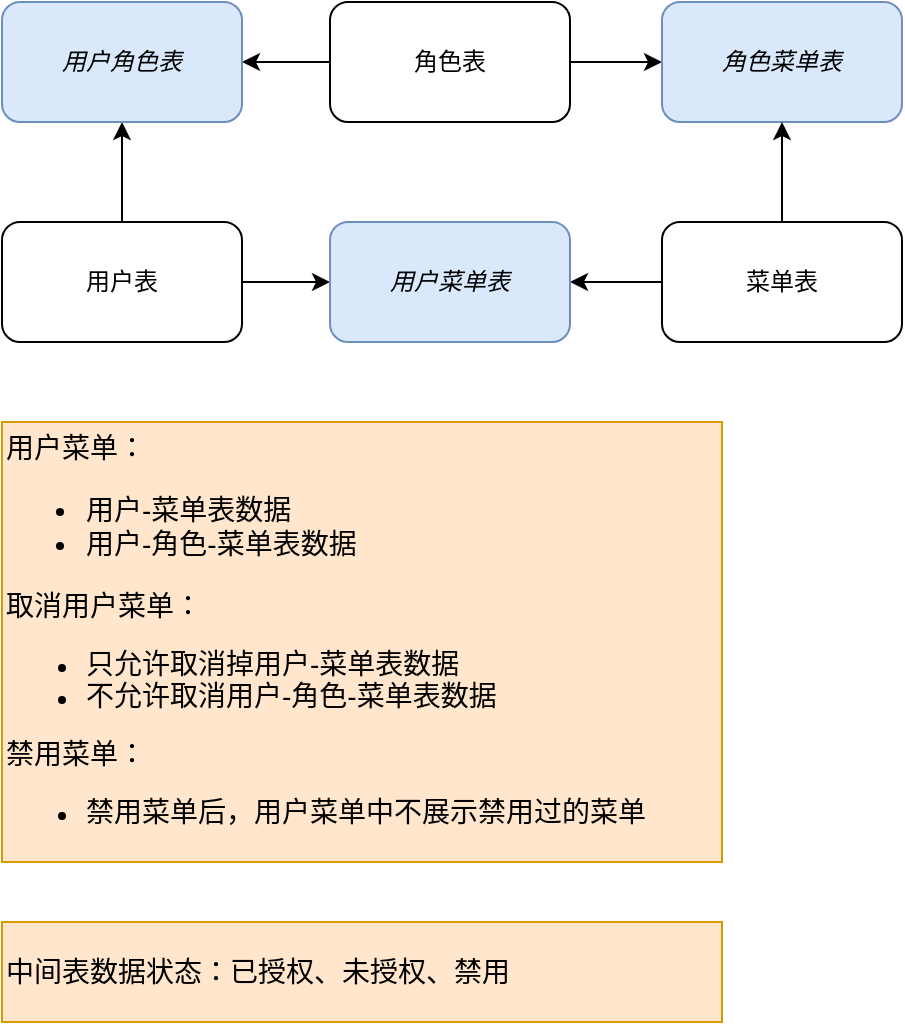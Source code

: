 <mxfile version="14.6.12" type="github">
  <diagram id="oQrvM1VzOBdNiyl4vu-T" name="Page-1">
    <mxGraphModel dx="868" dy="525" grid="1" gridSize="10" guides="1" tooltips="1" connect="1" arrows="1" fold="1" page="1" pageScale="1" pageWidth="827" pageHeight="1169" math="0" shadow="0">
      <root>
        <mxCell id="0" />
        <mxCell id="1" parent="0" />
        <mxCell id="nWkTAEv1N8oi5X_GSF99-6" style="edgeStyle=orthogonalEdgeStyle;rounded=0;orthogonalLoop=1;jettySize=auto;html=1;exitX=0.5;exitY=0;exitDx=0;exitDy=0;entryX=0.5;entryY=1;entryDx=0;entryDy=0;" edge="1" parent="1" source="nWkTAEv1N8oi5X_GSF99-1" target="nWkTAEv1N8oi5X_GSF99-3">
          <mxGeometry relative="1" as="geometry" />
        </mxCell>
        <mxCell id="nWkTAEv1N8oi5X_GSF99-11" value="" style="edgeStyle=orthogonalEdgeStyle;rounded=0;orthogonalLoop=1;jettySize=auto;html=1;" edge="1" parent="1" source="nWkTAEv1N8oi5X_GSF99-1" target="nWkTAEv1N8oi5X_GSF99-10">
          <mxGeometry relative="1" as="geometry" />
        </mxCell>
        <mxCell id="nWkTAEv1N8oi5X_GSF99-1" value="用户表" style="rounded=1;whiteSpace=wrap;html=1;" vertex="1" parent="1">
          <mxGeometry x="190" y="210" width="120" height="60" as="geometry" />
        </mxCell>
        <mxCell id="nWkTAEv1N8oi5X_GSF99-7" value="" style="edgeStyle=orthogonalEdgeStyle;rounded=0;orthogonalLoop=1;jettySize=auto;html=1;" edge="1" parent="1" source="nWkTAEv1N8oi5X_GSF99-2" target="nWkTAEv1N8oi5X_GSF99-3">
          <mxGeometry relative="1" as="geometry" />
        </mxCell>
        <mxCell id="nWkTAEv1N8oi5X_GSF99-8" value="" style="edgeStyle=orthogonalEdgeStyle;rounded=0;orthogonalLoop=1;jettySize=auto;html=1;" edge="1" parent="1" source="nWkTAEv1N8oi5X_GSF99-2" target="nWkTAEv1N8oi5X_GSF99-4">
          <mxGeometry relative="1" as="geometry" />
        </mxCell>
        <mxCell id="nWkTAEv1N8oi5X_GSF99-2" value="角色表" style="rounded=1;whiteSpace=wrap;html=1;" vertex="1" parent="1">
          <mxGeometry x="354" y="100" width="120" height="60" as="geometry" />
        </mxCell>
        <mxCell id="nWkTAEv1N8oi5X_GSF99-3" value="&lt;i&gt;用户角色表&lt;/i&gt;" style="rounded=1;whiteSpace=wrap;html=1;fillColor=#dae8fc;strokeColor=#6c8ebf;" vertex="1" parent="1">
          <mxGeometry x="190" y="100" width="120" height="60" as="geometry" />
        </mxCell>
        <mxCell id="nWkTAEv1N8oi5X_GSF99-4" value="&lt;i&gt;角色菜单表&lt;/i&gt;" style="rounded=1;whiteSpace=wrap;html=1;fillColor=#dae8fc;strokeColor=#6c8ebf;" vertex="1" parent="1">
          <mxGeometry x="520" y="100" width="120" height="60" as="geometry" />
        </mxCell>
        <mxCell id="nWkTAEv1N8oi5X_GSF99-9" value="" style="edgeStyle=orthogonalEdgeStyle;rounded=0;orthogonalLoop=1;jettySize=auto;html=1;" edge="1" parent="1" source="nWkTAEv1N8oi5X_GSF99-5" target="nWkTAEv1N8oi5X_GSF99-4">
          <mxGeometry relative="1" as="geometry" />
        </mxCell>
        <mxCell id="nWkTAEv1N8oi5X_GSF99-12" value="" style="edgeStyle=orthogonalEdgeStyle;rounded=0;orthogonalLoop=1;jettySize=auto;html=1;" edge="1" parent="1" source="nWkTAEv1N8oi5X_GSF99-5" target="nWkTAEv1N8oi5X_GSF99-10">
          <mxGeometry relative="1" as="geometry" />
        </mxCell>
        <mxCell id="nWkTAEv1N8oi5X_GSF99-5" value="菜单表" style="rounded=1;whiteSpace=wrap;html=1;" vertex="1" parent="1">
          <mxGeometry x="520" y="210" width="120" height="60" as="geometry" />
        </mxCell>
        <mxCell id="nWkTAEv1N8oi5X_GSF99-10" value="&lt;i&gt;用户菜单表&lt;/i&gt;" style="rounded=1;whiteSpace=wrap;html=1;fillColor=#dae8fc;strokeColor=#6c8ebf;" vertex="1" parent="1">
          <mxGeometry x="354" y="210" width="120" height="60" as="geometry" />
        </mxCell>
        <mxCell id="nWkTAEv1N8oi5X_GSF99-13" value="&lt;font style=&quot;font-size: 14px&quot;&gt;用户菜单：&lt;br&gt;&lt;/font&gt;&lt;ul style=&quot;font-size: 14px&quot;&gt;&lt;li&gt;&lt;font style=&quot;font-size: 14px&quot;&gt;用户-菜单表数据&lt;/font&gt;&lt;/li&gt;&lt;li&gt;&lt;font style=&quot;font-size: 14px&quot;&gt;用户-角色-菜单表数据&lt;/font&gt;&lt;/li&gt;&lt;/ul&gt;&lt;div&gt;&lt;span style=&quot;font-size: 14px&quot;&gt;取消用户菜单：&lt;/span&gt;&lt;/div&gt;&lt;div&gt;&lt;ul&gt;&lt;li&gt;&lt;span style=&quot;font-size: 14px&quot;&gt;只允许取消掉用户-菜单表数据&lt;/span&gt;&lt;/li&gt;&lt;li&gt;&lt;span style=&quot;font-size: 14px&quot;&gt;不允许取消用户-角色-菜单表数据&lt;/span&gt;&lt;/li&gt;&lt;/ul&gt;&lt;/div&gt;&lt;div&gt;&lt;span style=&quot;font-size: 14px&quot;&gt;禁用菜单：&lt;/span&gt;&lt;/div&gt;&lt;div&gt;&lt;ul&gt;&lt;li&gt;&lt;span style=&quot;font-size: 14px&quot;&gt;禁用菜单后，用户菜单中不展示禁用过的菜单&lt;/span&gt;&lt;/li&gt;&lt;/ul&gt;&lt;/div&gt;" style="text;html=1;strokeColor=#d79b00;fillColor=#ffe6cc;align=left;verticalAlign=middle;whiteSpace=wrap;rounded=0;" vertex="1" parent="1">
          <mxGeometry x="190" y="310" width="360" height="220" as="geometry" />
        </mxCell>
        <mxCell id="nWkTAEv1N8oi5X_GSF99-15" value="&lt;font style=&quot;font-size: 14px&quot;&gt;中间表数据状态：已授权、未授权、禁用&lt;/font&gt;" style="text;html=1;strokeColor=#d79b00;fillColor=#ffe6cc;align=left;verticalAlign=middle;whiteSpace=wrap;rounded=0;" vertex="1" parent="1">
          <mxGeometry x="190" y="560" width="360" height="50" as="geometry" />
        </mxCell>
      </root>
    </mxGraphModel>
  </diagram>
</mxfile>
